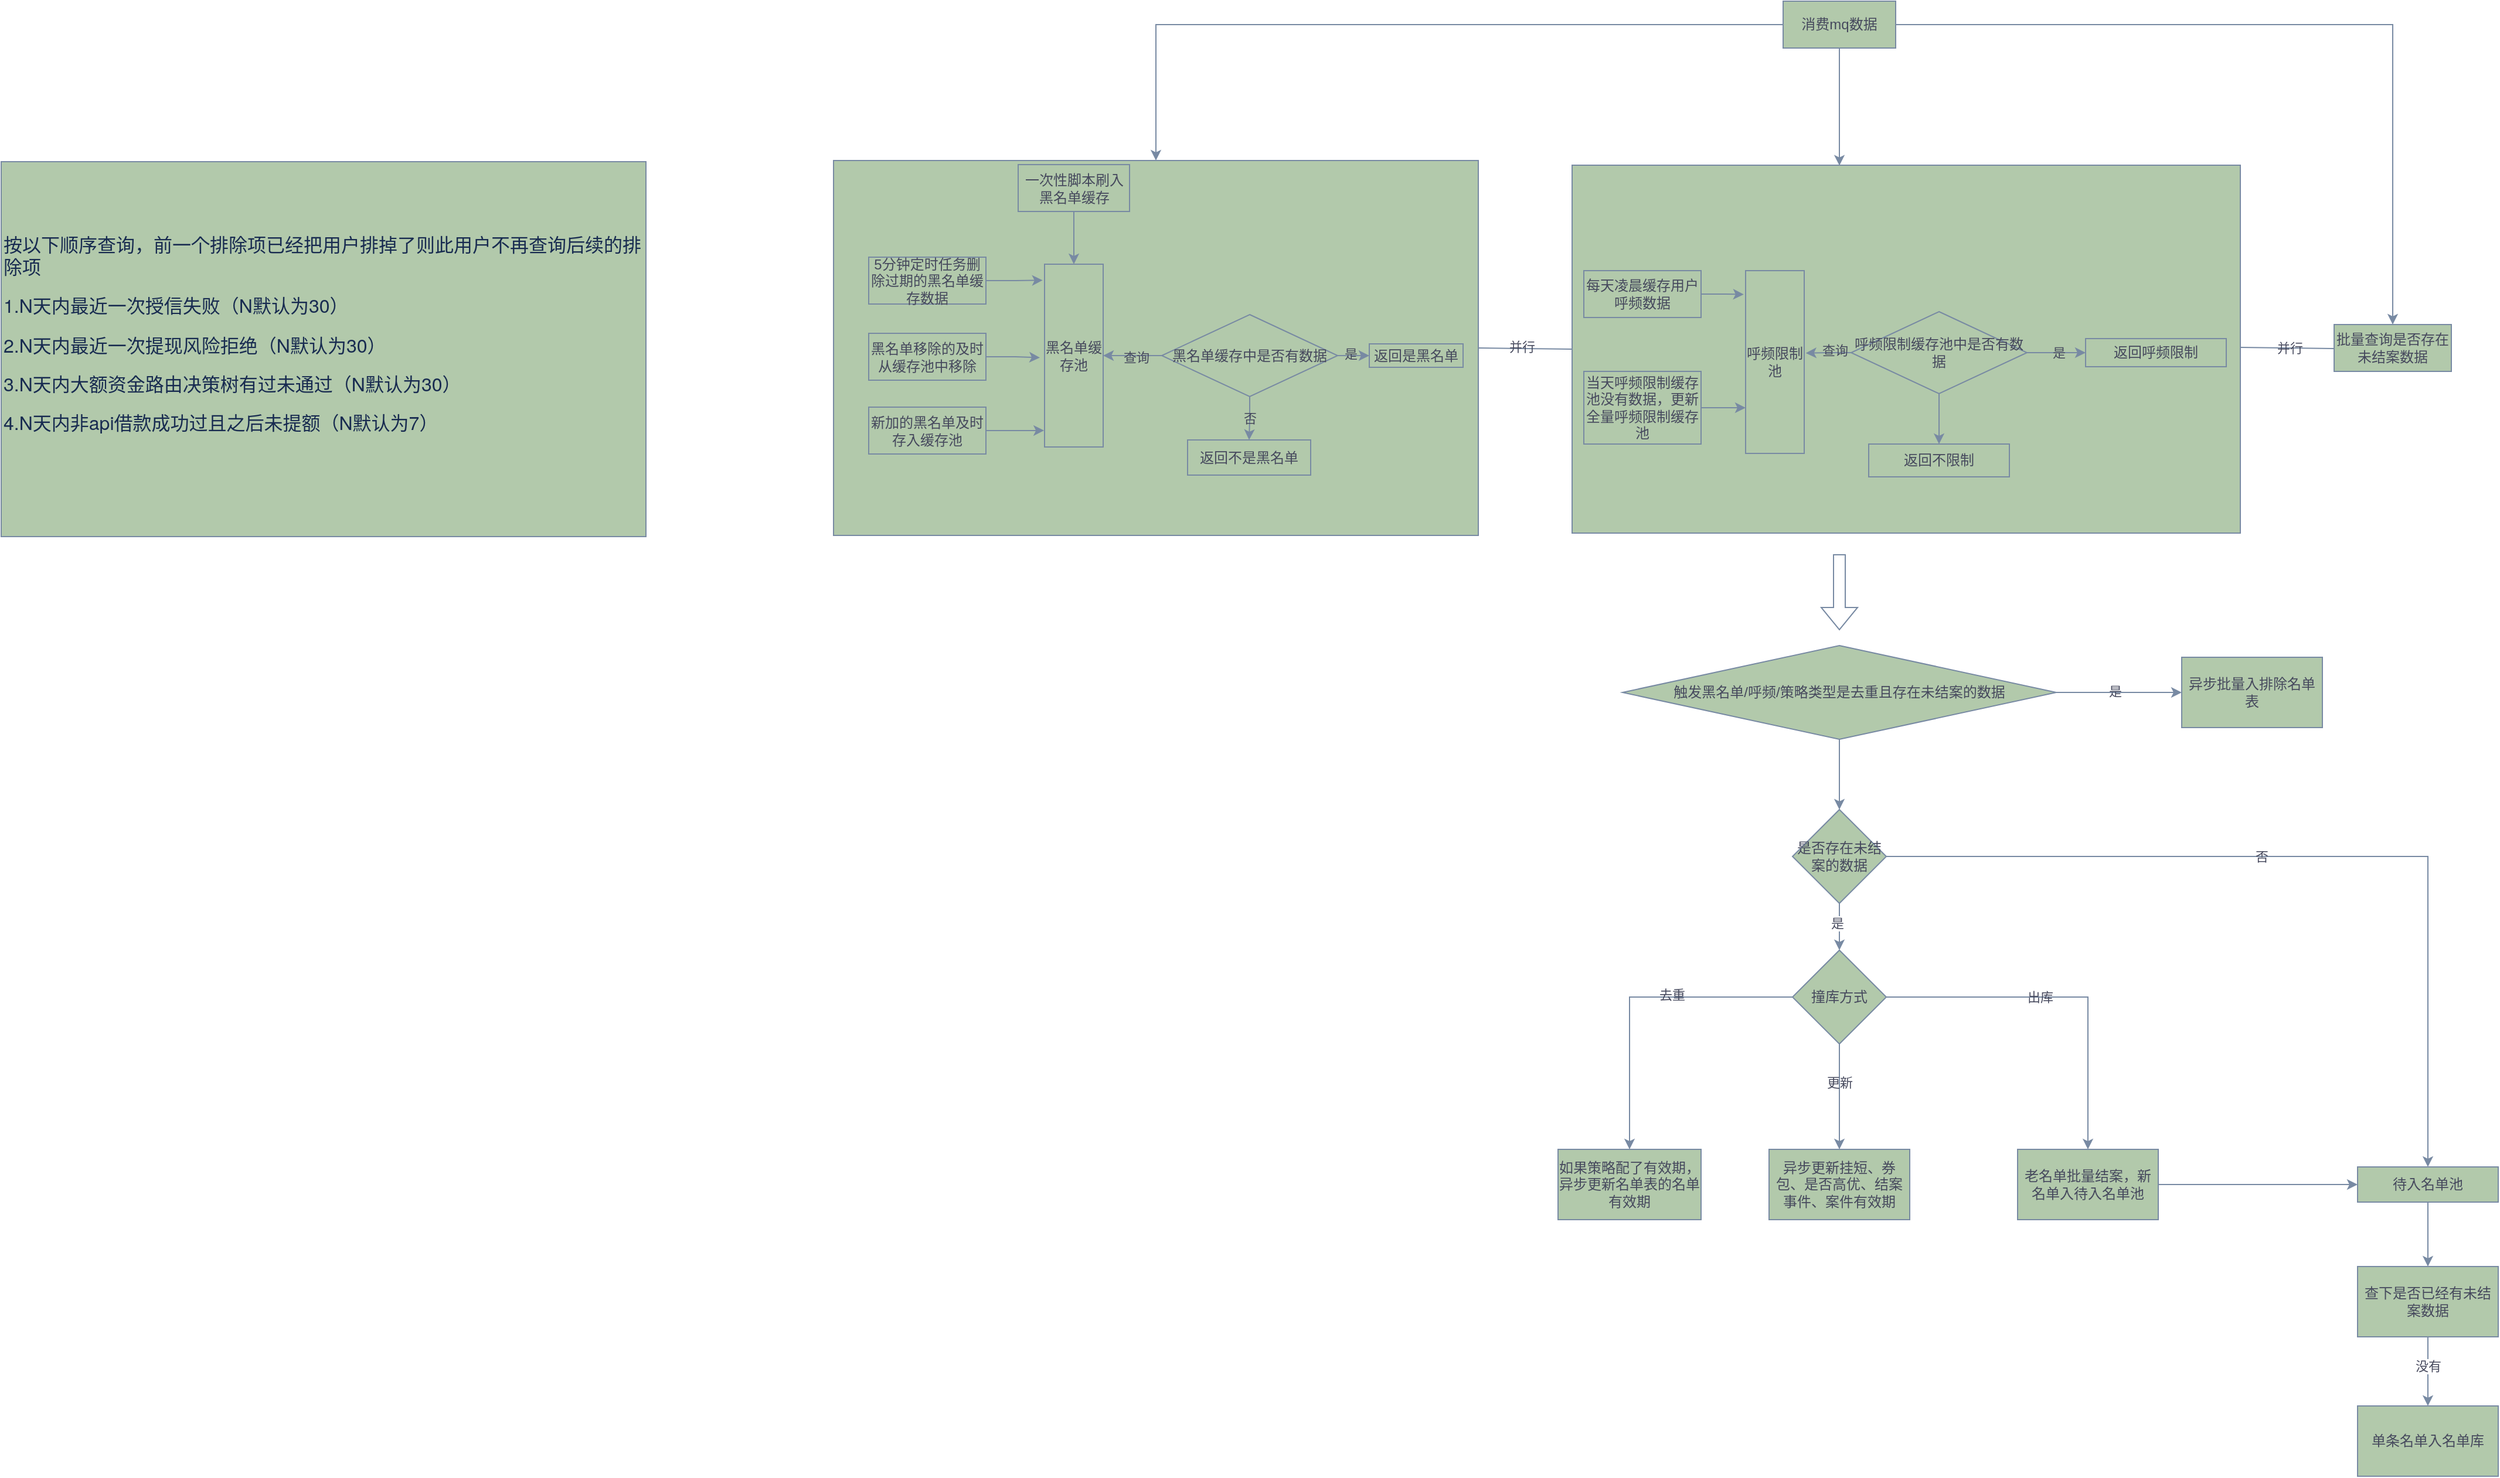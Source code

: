 <mxfile version="21.6.5" type="github">
  <diagram id="C5RBs43oDa-KdzZeNtuy" name="Page-1">
    <mxGraphModel dx="3472" dy="1068" grid="1" gridSize="10" guides="1" tooltips="1" connect="1" arrows="1" fold="1" page="1" pageScale="1" pageWidth="827" pageHeight="1169" math="0" shadow="0">
      <root>
        <mxCell id="WIyWlLk6GJQsqaUBKTNV-0" />
        <mxCell id="WIyWlLk6GJQsqaUBKTNV-1" parent="WIyWlLk6GJQsqaUBKTNV-0" />
        <mxCell id="b6NT6qah2utfIJMKQxDK-1" value="" style="rounded=0;whiteSpace=wrap;html=1;labelBackgroundColor=none;fillColor=#B2C9AB;strokeColor=#788AA3;fontColor=#46495D;" vertex="1" parent="WIyWlLk6GJQsqaUBKTNV-1">
          <mxGeometry x="-1240" y="247" width="550" height="320" as="geometry" />
        </mxCell>
        <mxCell id="kRNO9Mzyhtv_aaAjTweV-62" value="" style="rounded=0;whiteSpace=wrap;html=1;labelBackgroundColor=none;fillColor=#B2C9AB;strokeColor=#788AA3;fontColor=#46495D;" parent="WIyWlLk6GJQsqaUBKTNV-1" vertex="1">
          <mxGeometry x="100" y="250" width="570" height="314" as="geometry" />
        </mxCell>
        <mxCell id="kRNO9Mzyhtv_aaAjTweV-61" value="" style="rounded=0;whiteSpace=wrap;html=1;labelBackgroundColor=none;fillColor=#B2C9AB;strokeColor=#788AA3;fontColor=#46495D;" parent="WIyWlLk6GJQsqaUBKTNV-1" vertex="1">
          <mxGeometry x="-530" y="246" width="550" height="320" as="geometry" />
        </mxCell>
        <mxCell id="kRNO9Mzyhtv_aaAjTweV-65" style="edgeStyle=orthogonalEdgeStyle;rounded=0;orthogonalLoop=1;jettySize=auto;html=1;labelBackgroundColor=none;strokeColor=#788AA3;fontColor=default;" parent="WIyWlLk6GJQsqaUBKTNV-1" source="kRNO9Mzyhtv_aaAjTweV-0" target="kRNO9Mzyhtv_aaAjTweV-61" edge="1">
          <mxGeometry relative="1" as="geometry" />
        </mxCell>
        <mxCell id="kRNO9Mzyhtv_aaAjTweV-66" style="edgeStyle=orthogonalEdgeStyle;rounded=0;orthogonalLoop=1;jettySize=auto;html=1;entryX=0.4;entryY=0.001;entryDx=0;entryDy=0;entryPerimeter=0;labelBackgroundColor=none;strokeColor=#788AA3;fontColor=default;" parent="WIyWlLk6GJQsqaUBKTNV-1" source="kRNO9Mzyhtv_aaAjTweV-0" target="kRNO9Mzyhtv_aaAjTweV-62" edge="1">
          <mxGeometry relative="1" as="geometry" />
        </mxCell>
        <mxCell id="kRNO9Mzyhtv_aaAjTweV-67" style="edgeStyle=orthogonalEdgeStyle;rounded=0;orthogonalLoop=1;jettySize=auto;html=1;entryX=0.5;entryY=0;entryDx=0;entryDy=0;labelBackgroundColor=none;strokeColor=#788AA3;fontColor=default;" parent="WIyWlLk6GJQsqaUBKTNV-1" source="kRNO9Mzyhtv_aaAjTweV-0" target="kRNO9Mzyhtv_aaAjTweV-59" edge="1">
          <mxGeometry relative="1" as="geometry" />
        </mxCell>
        <mxCell id="kRNO9Mzyhtv_aaAjTweV-0" value="消费mq数据" style="rounded=0;whiteSpace=wrap;html=1;labelBackgroundColor=none;fillColor=#B2C9AB;strokeColor=#788AA3;fontColor=#46495D;" parent="WIyWlLk6GJQsqaUBKTNV-1" vertex="1">
          <mxGeometry x="280" y="110" width="96" height="40" as="geometry" />
        </mxCell>
        <mxCell id="kRNO9Mzyhtv_aaAjTweV-40" style="edgeStyle=orthogonalEdgeStyle;rounded=0;orthogonalLoop=1;jettySize=auto;html=1;entryX=-0.032;entryY=0.088;entryDx=0;entryDy=0;entryPerimeter=0;labelBackgroundColor=none;strokeColor=#788AA3;fontColor=default;" parent="WIyWlLk6GJQsqaUBKTNV-1" source="kRNO9Mzyhtv_aaAjTweV-20" target="kRNO9Mzyhtv_aaAjTweV-32" edge="1">
          <mxGeometry relative="1" as="geometry" />
        </mxCell>
        <mxCell id="kRNO9Mzyhtv_aaAjTweV-20" value="5分钟定时任务删除过期的黑名单缓存数据" style="rounded=0;whiteSpace=wrap;html=1;labelBackgroundColor=none;fillColor=#B2C9AB;strokeColor=#788AA3;fontColor=#46495D;" parent="WIyWlLk6GJQsqaUBKTNV-1" vertex="1">
          <mxGeometry x="-500" y="328.5" width="100" height="40" as="geometry" />
        </mxCell>
        <mxCell id="kRNO9Mzyhtv_aaAjTweV-29" value="" style="edgeStyle=orthogonalEdgeStyle;rounded=0;orthogonalLoop=1;jettySize=auto;html=1;labelBackgroundColor=none;strokeColor=#788AA3;fontColor=default;" parent="WIyWlLk6GJQsqaUBKTNV-1" source="kRNO9Mzyhtv_aaAjTweV-21" target="kRNO9Mzyhtv_aaAjTweV-28" edge="1">
          <mxGeometry relative="1" as="geometry" />
        </mxCell>
        <mxCell id="kRNO9Mzyhtv_aaAjTweV-48" value="否" style="edgeLabel;html=1;align=center;verticalAlign=middle;resizable=0;points=[];labelBackgroundColor=none;fontColor=#46495D;" parent="kRNO9Mzyhtv_aaAjTweV-29" vertex="1" connectable="0">
          <mxGeometry x="-0.049" relative="1" as="geometry">
            <mxPoint as="offset" />
          </mxGeometry>
        </mxCell>
        <mxCell id="kRNO9Mzyhtv_aaAjTweV-36" style="edgeStyle=orthogonalEdgeStyle;rounded=0;orthogonalLoop=1;jettySize=auto;html=1;entryX=1;entryY=0.5;entryDx=0;entryDy=0;labelBackgroundColor=none;strokeColor=#788AA3;fontColor=default;" parent="WIyWlLk6GJQsqaUBKTNV-1" source="kRNO9Mzyhtv_aaAjTweV-21" target="kRNO9Mzyhtv_aaAjTweV-32" edge="1">
          <mxGeometry relative="1" as="geometry" />
        </mxCell>
        <mxCell id="kRNO9Mzyhtv_aaAjTweV-50" value="查询" style="edgeLabel;html=1;align=center;verticalAlign=middle;resizable=0;points=[];labelBackgroundColor=none;fontColor=#46495D;" parent="kRNO9Mzyhtv_aaAjTweV-36" vertex="1" connectable="0">
          <mxGeometry x="0.099" y="1" relative="1" as="geometry">
            <mxPoint x="5" as="offset" />
          </mxGeometry>
        </mxCell>
        <mxCell id="kRNO9Mzyhtv_aaAjTweV-21" value="黑名单缓存中是否有数据" style="rhombus;whiteSpace=wrap;html=1;labelBackgroundColor=none;fillColor=#B2C9AB;strokeColor=#788AA3;fontColor=#46495D;" parent="WIyWlLk6GJQsqaUBKTNV-1" vertex="1">
          <mxGeometry x="-250" y="377.5" width="150" height="70" as="geometry" />
        </mxCell>
        <mxCell id="kRNO9Mzyhtv_aaAjTweV-27" value="" style="edgeStyle=orthogonalEdgeStyle;rounded=0;orthogonalLoop=1;jettySize=auto;html=1;labelBackgroundColor=none;strokeColor=#788AA3;fontColor=default;" parent="WIyWlLk6GJQsqaUBKTNV-1" source="kRNO9Mzyhtv_aaAjTweV-21" target="kRNO9Mzyhtv_aaAjTweV-26" edge="1">
          <mxGeometry relative="1" as="geometry">
            <mxPoint x="-100" y="412.5" as="sourcePoint" />
            <mxPoint x="-5" y="412.5" as="targetPoint" />
          </mxGeometry>
        </mxCell>
        <mxCell id="kRNO9Mzyhtv_aaAjTweV-49" value="是" style="edgeLabel;html=1;align=center;verticalAlign=middle;resizable=0;points=[];labelBackgroundColor=none;fontColor=#46495D;" parent="kRNO9Mzyhtv_aaAjTweV-27" vertex="1" connectable="0">
          <mxGeometry x="0.387" y="2" relative="1" as="geometry">
            <mxPoint as="offset" />
          </mxGeometry>
        </mxCell>
        <mxCell id="kRNO9Mzyhtv_aaAjTweV-26" value="返回是黑名单" style="whiteSpace=wrap;html=1;labelBackgroundColor=none;fillColor=#B2C9AB;strokeColor=#788AA3;fontColor=#46495D;" parent="WIyWlLk6GJQsqaUBKTNV-1" vertex="1">
          <mxGeometry x="-73" y="402.5" width="80" height="20" as="geometry" />
        </mxCell>
        <mxCell id="kRNO9Mzyhtv_aaAjTweV-28" value="返回不是黑名单" style="whiteSpace=wrap;html=1;labelBackgroundColor=none;fillColor=#B2C9AB;strokeColor=#788AA3;fontColor=#46495D;" parent="WIyWlLk6GJQsqaUBKTNV-1" vertex="1">
          <mxGeometry x="-228" y="484.5" width="105" height="30" as="geometry" />
        </mxCell>
        <mxCell id="kRNO9Mzyhtv_aaAjTweV-41" style="edgeStyle=orthogonalEdgeStyle;rounded=0;orthogonalLoop=1;jettySize=auto;html=1;entryX=-0.079;entryY=0.511;entryDx=0;entryDy=0;entryPerimeter=0;labelBackgroundColor=none;strokeColor=#788AA3;fontColor=default;" parent="WIyWlLk6GJQsqaUBKTNV-1" source="kRNO9Mzyhtv_aaAjTweV-30" target="kRNO9Mzyhtv_aaAjTweV-32" edge="1">
          <mxGeometry relative="1" as="geometry" />
        </mxCell>
        <mxCell id="kRNO9Mzyhtv_aaAjTweV-30" value="黑名单移除的及时从缓存池中移除" style="rounded=0;whiteSpace=wrap;html=1;labelBackgroundColor=none;fillColor=#B2C9AB;strokeColor=#788AA3;fontColor=#46495D;" parent="WIyWlLk6GJQsqaUBKTNV-1" vertex="1">
          <mxGeometry x="-500" y="393.5" width="100" height="40" as="geometry" />
        </mxCell>
        <mxCell id="kRNO9Mzyhtv_aaAjTweV-32" value="黑名单缓存池" style="rounded=0;whiteSpace=wrap;html=1;labelBackgroundColor=none;fillColor=#B2C9AB;strokeColor=#788AA3;fontColor=#46495D;" parent="WIyWlLk6GJQsqaUBKTNV-1" vertex="1">
          <mxGeometry x="-350" y="334.5" width="50" height="156" as="geometry" />
        </mxCell>
        <mxCell id="kRNO9Mzyhtv_aaAjTweV-47" style="edgeStyle=orthogonalEdgeStyle;rounded=0;orthogonalLoop=1;jettySize=auto;html=1;entryX=1.027;entryY=0.451;entryDx=0;entryDy=0;entryPerimeter=0;labelBackgroundColor=none;strokeColor=#788AA3;fontColor=default;" parent="WIyWlLk6GJQsqaUBKTNV-1" source="kRNO9Mzyhtv_aaAjTweV-37" target="kRNO9Mzyhtv_aaAjTweV-43" edge="1">
          <mxGeometry relative="1" as="geometry" />
        </mxCell>
        <mxCell id="kRNO9Mzyhtv_aaAjTweV-51" value="查询" style="edgeLabel;html=1;align=center;verticalAlign=middle;resizable=0;points=[];labelBackgroundColor=none;fontColor=#46495D;" parent="kRNO9Mzyhtv_aaAjTweV-47" vertex="1" connectable="0">
          <mxGeometry x="-0.286" y="-2" relative="1" as="geometry">
            <mxPoint as="offset" />
          </mxGeometry>
        </mxCell>
        <mxCell id="kRNO9Mzyhtv_aaAjTweV-53" value="" style="edgeStyle=orthogonalEdgeStyle;rounded=0;orthogonalLoop=1;jettySize=auto;html=1;labelBackgroundColor=none;strokeColor=#788AA3;fontColor=default;" parent="WIyWlLk6GJQsqaUBKTNV-1" source="kRNO9Mzyhtv_aaAjTweV-37" target="kRNO9Mzyhtv_aaAjTweV-52" edge="1">
          <mxGeometry relative="1" as="geometry" />
        </mxCell>
        <mxCell id="kRNO9Mzyhtv_aaAjTweV-54" value="是" style="edgeLabel;html=1;align=center;verticalAlign=middle;resizable=0;points=[];labelBackgroundColor=none;fontColor=#46495D;" parent="kRNO9Mzyhtv_aaAjTweV-53" vertex="1" connectable="0">
          <mxGeometry x="0.089" relative="1" as="geometry">
            <mxPoint as="offset" />
          </mxGeometry>
        </mxCell>
        <mxCell id="kRNO9Mzyhtv_aaAjTweV-56" value="" style="edgeStyle=orthogonalEdgeStyle;rounded=0;orthogonalLoop=1;jettySize=auto;html=1;labelBackgroundColor=none;strokeColor=#788AA3;fontColor=default;" parent="WIyWlLk6GJQsqaUBKTNV-1" source="kRNO9Mzyhtv_aaAjTweV-37" target="kRNO9Mzyhtv_aaAjTweV-55" edge="1">
          <mxGeometry relative="1" as="geometry" />
        </mxCell>
        <mxCell id="kRNO9Mzyhtv_aaAjTweV-37" value="呼频限制缓存池中是否有数据" style="rhombus;whiteSpace=wrap;html=1;labelBackgroundColor=none;fillColor=#B2C9AB;strokeColor=#788AA3;fontColor=#46495D;" parent="WIyWlLk6GJQsqaUBKTNV-1" vertex="1">
          <mxGeometry x="338" y="375" width="150" height="70" as="geometry" />
        </mxCell>
        <mxCell id="kRNO9Mzyhtv_aaAjTweV-45" style="edgeStyle=orthogonalEdgeStyle;rounded=0;orthogonalLoop=1;jettySize=auto;html=1;entryX=-0.032;entryY=0.13;entryDx=0;entryDy=0;entryPerimeter=0;labelBackgroundColor=none;strokeColor=#788AA3;fontColor=default;" parent="WIyWlLk6GJQsqaUBKTNV-1" source="kRNO9Mzyhtv_aaAjTweV-38" target="kRNO9Mzyhtv_aaAjTweV-43" edge="1">
          <mxGeometry relative="1" as="geometry" />
        </mxCell>
        <mxCell id="kRNO9Mzyhtv_aaAjTweV-38" value="每天凌晨缓存用户呼频数据" style="rounded=0;whiteSpace=wrap;html=1;labelBackgroundColor=none;fillColor=#B2C9AB;strokeColor=#788AA3;fontColor=#46495D;" parent="WIyWlLk6GJQsqaUBKTNV-1" vertex="1">
          <mxGeometry x="110" y="340" width="100" height="40" as="geometry" />
        </mxCell>
        <mxCell id="kRNO9Mzyhtv_aaAjTweV-42" style="edgeStyle=orthogonalEdgeStyle;rounded=0;orthogonalLoop=1;jettySize=auto;html=1;entryX=-0.008;entryY=0.91;entryDx=0;entryDy=0;entryPerimeter=0;labelBackgroundColor=none;strokeColor=#788AA3;fontColor=default;" parent="WIyWlLk6GJQsqaUBKTNV-1" source="kRNO9Mzyhtv_aaAjTweV-39" target="kRNO9Mzyhtv_aaAjTweV-32" edge="1">
          <mxGeometry relative="1" as="geometry" />
        </mxCell>
        <mxCell id="kRNO9Mzyhtv_aaAjTweV-39" value="新加的黑名单及时存入缓存池" style="rounded=0;whiteSpace=wrap;html=1;labelBackgroundColor=none;fillColor=#B2C9AB;strokeColor=#788AA3;fontColor=#46495D;" parent="WIyWlLk6GJQsqaUBKTNV-1" vertex="1">
          <mxGeometry x="-500" y="456.5" width="100" height="40" as="geometry" />
        </mxCell>
        <mxCell id="kRNO9Mzyhtv_aaAjTweV-43" value="呼频限制池" style="rounded=0;whiteSpace=wrap;html=1;labelBackgroundColor=none;fillColor=#B2C9AB;strokeColor=#788AA3;fontColor=#46495D;" parent="WIyWlLk6GJQsqaUBKTNV-1" vertex="1">
          <mxGeometry x="248" y="340" width="50" height="156" as="geometry" />
        </mxCell>
        <mxCell id="kRNO9Mzyhtv_aaAjTweV-46" style="edgeStyle=orthogonalEdgeStyle;rounded=0;orthogonalLoop=1;jettySize=auto;html=1;entryX=0;entryY=0.75;entryDx=0;entryDy=0;labelBackgroundColor=none;strokeColor=#788AA3;fontColor=default;" parent="WIyWlLk6GJQsqaUBKTNV-1" source="kRNO9Mzyhtv_aaAjTweV-44" target="kRNO9Mzyhtv_aaAjTweV-43" edge="1">
          <mxGeometry relative="1" as="geometry" />
        </mxCell>
        <mxCell id="kRNO9Mzyhtv_aaAjTweV-44" value="当天呼频限制缓存池没有数据，更新全量呼频限制缓存池" style="rounded=0;whiteSpace=wrap;html=1;labelBackgroundColor=none;fillColor=#B2C9AB;strokeColor=#788AA3;fontColor=#46495D;" parent="WIyWlLk6GJQsqaUBKTNV-1" vertex="1">
          <mxGeometry x="110" y="426" width="100" height="62" as="geometry" />
        </mxCell>
        <mxCell id="kRNO9Mzyhtv_aaAjTweV-52" value="返回呼频限制" style="whiteSpace=wrap;html=1;labelBackgroundColor=none;fillColor=#B2C9AB;strokeColor=#788AA3;fontColor=#46495D;" parent="WIyWlLk6GJQsqaUBKTNV-1" vertex="1">
          <mxGeometry x="538" y="398" width="120" height="24" as="geometry" />
        </mxCell>
        <mxCell id="kRNO9Mzyhtv_aaAjTweV-55" value="返回不限制" style="whiteSpace=wrap;html=1;labelBackgroundColor=none;fillColor=#B2C9AB;strokeColor=#788AA3;fontColor=#46495D;" parent="WIyWlLk6GJQsqaUBKTNV-1" vertex="1">
          <mxGeometry x="353" y="488" width="120" height="28" as="geometry" />
        </mxCell>
        <mxCell id="kRNO9Mzyhtv_aaAjTweV-58" style="edgeStyle=orthogonalEdgeStyle;rounded=0;orthogonalLoop=1;jettySize=auto;html=1;entryX=0.5;entryY=0;entryDx=0;entryDy=0;labelBackgroundColor=none;strokeColor=#788AA3;fontColor=default;" parent="WIyWlLk6GJQsqaUBKTNV-1" source="kRNO9Mzyhtv_aaAjTweV-57" target="kRNO9Mzyhtv_aaAjTweV-32" edge="1">
          <mxGeometry relative="1" as="geometry" />
        </mxCell>
        <mxCell id="kRNO9Mzyhtv_aaAjTweV-57" value="一次性脚本刷入黑名单缓存" style="rounded=0;whiteSpace=wrap;html=1;labelBackgroundColor=none;fillColor=#B2C9AB;strokeColor=#788AA3;fontColor=#46495D;" parent="WIyWlLk6GJQsqaUBKTNV-1" vertex="1">
          <mxGeometry x="-372.5" y="249.5" width="95" height="40" as="geometry" />
        </mxCell>
        <mxCell id="kRNO9Mzyhtv_aaAjTweV-59" value="批量查询是否存在未结案数据" style="rounded=0;whiteSpace=wrap;html=1;labelBackgroundColor=none;fillColor=#B2C9AB;strokeColor=#788AA3;fontColor=#46495D;" parent="WIyWlLk6GJQsqaUBKTNV-1" vertex="1">
          <mxGeometry x="750" y="386" width="100" height="40" as="geometry" />
        </mxCell>
        <mxCell id="kRNO9Mzyhtv_aaAjTweV-63" value="" style="endArrow=none;html=1;rounded=0;exitX=1;exitY=0.5;exitDx=0;exitDy=0;entryX=0;entryY=0.5;entryDx=0;entryDy=0;labelBackgroundColor=none;strokeColor=#788AA3;fontColor=default;" parent="WIyWlLk6GJQsqaUBKTNV-1" source="kRNO9Mzyhtv_aaAjTweV-61" target="kRNO9Mzyhtv_aaAjTweV-62" edge="1">
          <mxGeometry width="50" height="50" relative="1" as="geometry">
            <mxPoint x="40" y="402.5" as="sourcePoint" />
            <mxPoint x="90" y="352.5" as="targetPoint" />
          </mxGeometry>
        </mxCell>
        <mxCell id="kRNO9Mzyhtv_aaAjTweV-68" value="并行" style="edgeLabel;html=1;align=center;verticalAlign=middle;resizable=0;points=[];labelBackgroundColor=none;fontColor=#46495D;" parent="kRNO9Mzyhtv_aaAjTweV-63" vertex="1" connectable="0">
          <mxGeometry x="-0.07" y="2" relative="1" as="geometry">
            <mxPoint as="offset" />
          </mxGeometry>
        </mxCell>
        <mxCell id="kRNO9Mzyhtv_aaAjTweV-64" value="" style="endArrow=none;html=1;rounded=0;exitX=1;exitY=0.5;exitDx=0;exitDy=0;entryX=0;entryY=0.5;entryDx=0;entryDy=0;labelBackgroundColor=none;strokeColor=#788AA3;fontColor=default;" parent="WIyWlLk6GJQsqaUBKTNV-1" edge="1">
          <mxGeometry width="50" height="50" relative="1" as="geometry">
            <mxPoint x="670" y="405.5" as="sourcePoint" />
            <mxPoint x="750" y="406.5" as="targetPoint" />
          </mxGeometry>
        </mxCell>
        <mxCell id="kRNO9Mzyhtv_aaAjTweV-69" value="并行" style="edgeLabel;html=1;align=center;verticalAlign=middle;resizable=0;points=[];labelBackgroundColor=none;fontColor=#46495D;" parent="kRNO9Mzyhtv_aaAjTweV-64" vertex="1" connectable="0">
          <mxGeometry x="0.034" relative="1" as="geometry">
            <mxPoint as="offset" />
          </mxGeometry>
        </mxCell>
        <mxCell id="kRNO9Mzyhtv_aaAjTweV-75" value="" style="edgeStyle=orthogonalEdgeStyle;rounded=0;orthogonalLoop=1;jettySize=auto;html=1;labelBackgroundColor=none;strokeColor=#788AA3;fontColor=default;" parent="WIyWlLk6GJQsqaUBKTNV-1" source="kRNO9Mzyhtv_aaAjTweV-73" target="kRNO9Mzyhtv_aaAjTweV-74" edge="1">
          <mxGeometry relative="1" as="geometry" />
        </mxCell>
        <mxCell id="kRNO9Mzyhtv_aaAjTweV-76" value="是" style="edgeLabel;html=1;align=center;verticalAlign=middle;resizable=0;points=[];labelBackgroundColor=none;fontColor=#46495D;" parent="kRNO9Mzyhtv_aaAjTweV-75" vertex="1" connectable="0">
          <mxGeometry x="-0.079" y="1" relative="1" as="geometry">
            <mxPoint as="offset" />
          </mxGeometry>
        </mxCell>
        <mxCell id="kRNO9Mzyhtv_aaAjTweV-79" style="edgeStyle=orthogonalEdgeStyle;rounded=0;orthogonalLoop=1;jettySize=auto;html=1;entryX=0.5;entryY=0;entryDx=0;entryDy=0;labelBackgroundColor=none;strokeColor=#788AA3;fontColor=default;" parent="WIyWlLk6GJQsqaUBKTNV-1" source="kRNO9Mzyhtv_aaAjTweV-73" target="kRNO9Mzyhtv_aaAjTweV-78" edge="1">
          <mxGeometry relative="1" as="geometry" />
        </mxCell>
        <mxCell id="kRNO9Mzyhtv_aaAjTweV-73" value="触发黑名单/呼频/策略类型是去重且存在未结案的数据" style="rhombus;whiteSpace=wrap;html=1;labelBackgroundColor=none;fillColor=#B2C9AB;strokeColor=#788AA3;fontColor=#46495D;" parent="WIyWlLk6GJQsqaUBKTNV-1" vertex="1">
          <mxGeometry x="143" y="660" width="370" height="80" as="geometry" />
        </mxCell>
        <mxCell id="kRNO9Mzyhtv_aaAjTweV-74" value="异步批量入排除名单表" style="whiteSpace=wrap;html=1;labelBackgroundColor=none;fillColor=#B2C9AB;strokeColor=#788AA3;fontColor=#46495D;" parent="WIyWlLk6GJQsqaUBKTNV-1" vertex="1">
          <mxGeometry x="620" y="670" width="120" height="60" as="geometry" />
        </mxCell>
        <mxCell id="kRNO9Mzyhtv_aaAjTweV-77" value="" style="shape=flexArrow;endArrow=classic;html=1;rounded=0;labelBackgroundColor=none;strokeColor=#788AA3;fontColor=default;" parent="WIyWlLk6GJQsqaUBKTNV-1" edge="1">
          <mxGeometry width="50" height="50" relative="1" as="geometry">
            <mxPoint x="328" y="582" as="sourcePoint" />
            <mxPoint x="328" y="647" as="targetPoint" />
          </mxGeometry>
        </mxCell>
        <mxCell id="kRNO9Mzyhtv_aaAjTweV-83" value="" style="edgeStyle=orthogonalEdgeStyle;rounded=0;orthogonalLoop=1;jettySize=auto;html=1;labelBackgroundColor=none;strokeColor=#788AA3;fontColor=default;" parent="WIyWlLk6GJQsqaUBKTNV-1" source="kRNO9Mzyhtv_aaAjTweV-78" target="kRNO9Mzyhtv_aaAjTweV-82" edge="1">
          <mxGeometry relative="1" as="geometry" />
        </mxCell>
        <mxCell id="kRNO9Mzyhtv_aaAjTweV-84" value="否" style="edgeLabel;html=1;align=center;verticalAlign=middle;resizable=0;points=[];labelBackgroundColor=none;fontColor=#46495D;" parent="kRNO9Mzyhtv_aaAjTweV-83" vertex="1" connectable="0">
          <mxGeometry x="-0.121" relative="1" as="geometry">
            <mxPoint as="offset" />
          </mxGeometry>
        </mxCell>
        <mxCell id="kRNO9Mzyhtv_aaAjTweV-86" value="" style="edgeStyle=orthogonalEdgeStyle;rounded=0;orthogonalLoop=1;jettySize=auto;html=1;labelBackgroundColor=none;strokeColor=#788AA3;fontColor=default;" parent="WIyWlLk6GJQsqaUBKTNV-1" source="kRNO9Mzyhtv_aaAjTweV-78" target="kRNO9Mzyhtv_aaAjTweV-85" edge="1">
          <mxGeometry relative="1" as="geometry">
            <Array as="points">
              <mxPoint x="328" y="890" />
              <mxPoint x="328" y="890" />
            </Array>
          </mxGeometry>
        </mxCell>
        <mxCell id="kRNO9Mzyhtv_aaAjTweV-102" value="是" style="edgeLabel;html=1;align=center;verticalAlign=middle;resizable=0;points=[];fontColor=#46495D;" parent="kRNO9Mzyhtv_aaAjTweV-86" vertex="1" connectable="0">
          <mxGeometry x="-0.145" y="-2" relative="1" as="geometry">
            <mxPoint as="offset" />
          </mxGeometry>
        </mxCell>
        <mxCell id="kRNO9Mzyhtv_aaAjTweV-78" value="是否存在未结案的数据" style="rhombus;whiteSpace=wrap;html=1;labelBackgroundColor=none;fillColor=#B2C9AB;strokeColor=#788AA3;fontColor=#46495D;" parent="WIyWlLk6GJQsqaUBKTNV-1" vertex="1">
          <mxGeometry x="288" y="800" width="80" height="80" as="geometry" />
        </mxCell>
        <mxCell id="kRNO9Mzyhtv_aaAjTweV-101" value="" style="edgeStyle=orthogonalEdgeStyle;rounded=0;orthogonalLoop=1;jettySize=auto;html=1;labelBackgroundColor=none;strokeColor=#788AA3;fontColor=default;" parent="WIyWlLk6GJQsqaUBKTNV-1" source="kRNO9Mzyhtv_aaAjTweV-82" target="kRNO9Mzyhtv_aaAjTweV-100" edge="1">
          <mxGeometry relative="1" as="geometry" />
        </mxCell>
        <mxCell id="kRNO9Mzyhtv_aaAjTweV-82" value="待入名单池" style="whiteSpace=wrap;html=1;labelBackgroundColor=none;fillColor=#B2C9AB;strokeColor=#788AA3;fontColor=#46495D;" parent="WIyWlLk6GJQsqaUBKTNV-1" vertex="1">
          <mxGeometry x="770" y="1105" width="120" height="30" as="geometry" />
        </mxCell>
        <mxCell id="kRNO9Mzyhtv_aaAjTweV-88" style="edgeStyle=orthogonalEdgeStyle;rounded=0;orthogonalLoop=1;jettySize=auto;html=1;entryX=0.5;entryY=0;entryDx=0;entryDy=0;labelBackgroundColor=none;strokeColor=#788AA3;fontColor=default;" parent="WIyWlLk6GJQsqaUBKTNV-1" source="kRNO9Mzyhtv_aaAjTweV-85" target="kRNO9Mzyhtv_aaAjTweV-91" edge="1">
          <mxGeometry relative="1" as="geometry">
            <mxPoint x="210" y="1040" as="targetPoint" />
          </mxGeometry>
        </mxCell>
        <mxCell id="kRNO9Mzyhtv_aaAjTweV-89" value="去重" style="edgeLabel;html=1;align=center;verticalAlign=middle;resizable=0;points=[];labelBackgroundColor=none;fontColor=#46495D;" parent="kRNO9Mzyhtv_aaAjTweV-88" vertex="1" connectable="0">
          <mxGeometry x="-0.236" y="-2" relative="1" as="geometry">
            <mxPoint as="offset" />
          </mxGeometry>
        </mxCell>
        <mxCell id="kRNO9Mzyhtv_aaAjTweV-93" value="" style="edgeStyle=orthogonalEdgeStyle;rounded=0;orthogonalLoop=1;jettySize=auto;html=1;labelBackgroundColor=none;strokeColor=#788AA3;fontColor=default;" parent="WIyWlLk6GJQsqaUBKTNV-1" source="kRNO9Mzyhtv_aaAjTweV-85" target="kRNO9Mzyhtv_aaAjTweV-92" edge="1">
          <mxGeometry relative="1" as="geometry" />
        </mxCell>
        <mxCell id="kRNO9Mzyhtv_aaAjTweV-94" value="更新" style="edgeLabel;html=1;align=center;verticalAlign=middle;resizable=0;points=[];labelBackgroundColor=none;fontColor=#46495D;" parent="kRNO9Mzyhtv_aaAjTweV-93" vertex="1" connectable="0">
          <mxGeometry x="-0.524" relative="1" as="geometry">
            <mxPoint y="11" as="offset" />
          </mxGeometry>
        </mxCell>
        <mxCell id="kRNO9Mzyhtv_aaAjTweV-96" style="edgeStyle=orthogonalEdgeStyle;rounded=0;orthogonalLoop=1;jettySize=auto;html=1;entryX=0.5;entryY=0;entryDx=0;entryDy=0;labelBackgroundColor=none;strokeColor=#788AA3;fontColor=default;" parent="WIyWlLk6GJQsqaUBKTNV-1" source="kRNO9Mzyhtv_aaAjTweV-85" target="kRNO9Mzyhtv_aaAjTweV-98" edge="1">
          <mxGeometry relative="1" as="geometry">
            <mxPoint x="488" y="960" as="targetPoint" />
          </mxGeometry>
        </mxCell>
        <mxCell id="kRNO9Mzyhtv_aaAjTweV-97" value="出库" style="edgeLabel;html=1;align=center;verticalAlign=middle;resizable=0;points=[];labelBackgroundColor=none;fontColor=#46495D;" parent="kRNO9Mzyhtv_aaAjTweV-96" vertex="1" connectable="0">
          <mxGeometry x="-0.134" relative="1" as="geometry">
            <mxPoint as="offset" />
          </mxGeometry>
        </mxCell>
        <mxCell id="kRNO9Mzyhtv_aaAjTweV-85" value="撞库方式" style="rhombus;whiteSpace=wrap;html=1;labelBackgroundColor=none;fillColor=#B2C9AB;strokeColor=#788AA3;fontColor=#46495D;" parent="WIyWlLk6GJQsqaUBKTNV-1" vertex="1">
          <mxGeometry x="288" y="920" width="80" height="80" as="geometry" />
        </mxCell>
        <mxCell id="kRNO9Mzyhtv_aaAjTweV-91" value="如果策略配了有效期，异步更新名单表的名单有效期" style="rounded=0;whiteSpace=wrap;html=1;labelBackgroundColor=none;fillColor=#B2C9AB;strokeColor=#788AA3;fontColor=#46495D;" parent="WIyWlLk6GJQsqaUBKTNV-1" vertex="1">
          <mxGeometry x="88" y="1090" width="122" height="60" as="geometry" />
        </mxCell>
        <mxCell id="kRNO9Mzyhtv_aaAjTweV-92" value="异步更新挂短、券包、是否高优、结案事件、案件有效期" style="whiteSpace=wrap;html=1;labelBackgroundColor=none;fillColor=#B2C9AB;strokeColor=#788AA3;fontColor=#46495D;" parent="WIyWlLk6GJQsqaUBKTNV-1" vertex="1">
          <mxGeometry x="268" y="1090" width="120" height="60" as="geometry" />
        </mxCell>
        <mxCell id="kRNO9Mzyhtv_aaAjTweV-99" style="edgeStyle=orthogonalEdgeStyle;rounded=0;orthogonalLoop=1;jettySize=auto;html=1;entryX=0;entryY=0.5;entryDx=0;entryDy=0;labelBackgroundColor=none;strokeColor=#788AA3;fontColor=default;" parent="WIyWlLk6GJQsqaUBKTNV-1" source="kRNO9Mzyhtv_aaAjTweV-98" target="kRNO9Mzyhtv_aaAjTweV-82" edge="1">
          <mxGeometry relative="1" as="geometry">
            <Array as="points">
              <mxPoint x="700" y="1120" />
              <mxPoint x="700" y="1120" />
            </Array>
          </mxGeometry>
        </mxCell>
        <mxCell id="kRNO9Mzyhtv_aaAjTweV-98" value="老名单批量结案，新名单入待入名单池" style="whiteSpace=wrap;html=1;labelBackgroundColor=none;fillColor=#B2C9AB;strokeColor=#788AA3;fontColor=#46495D;" parent="WIyWlLk6GJQsqaUBKTNV-1" vertex="1">
          <mxGeometry x="480" y="1090" width="120" height="60" as="geometry" />
        </mxCell>
        <mxCell id="kRNO9Mzyhtv_aaAjTweV-104" value="" style="edgeStyle=orthogonalEdgeStyle;rounded=0;orthogonalLoop=1;jettySize=auto;html=1;strokeColor=#788AA3;fontColor=#46495D;fillColor=#B2C9AB;" parent="WIyWlLk6GJQsqaUBKTNV-1" source="kRNO9Mzyhtv_aaAjTweV-100" target="kRNO9Mzyhtv_aaAjTweV-103" edge="1">
          <mxGeometry relative="1" as="geometry" />
        </mxCell>
        <mxCell id="kRNO9Mzyhtv_aaAjTweV-105" value="没有" style="edgeLabel;html=1;align=center;verticalAlign=middle;resizable=0;points=[];fontColor=#46495D;" parent="kRNO9Mzyhtv_aaAjTweV-104" vertex="1" connectable="0">
          <mxGeometry x="-0.147" relative="1" as="geometry">
            <mxPoint as="offset" />
          </mxGeometry>
        </mxCell>
        <mxCell id="kRNO9Mzyhtv_aaAjTweV-100" value="查下是否已经有未结案数据" style="whiteSpace=wrap;html=1;labelBackgroundColor=none;fillColor=#B2C9AB;strokeColor=#788AA3;fontColor=#46495D;" parent="WIyWlLk6GJQsqaUBKTNV-1" vertex="1">
          <mxGeometry x="770" y="1190" width="120" height="60" as="geometry" />
        </mxCell>
        <mxCell id="kRNO9Mzyhtv_aaAjTweV-103" value="单条名单入名单库" style="whiteSpace=wrap;html=1;fillColor=#B2C9AB;strokeColor=#788AA3;fontColor=#46495D;labelBackgroundColor=none;" parent="WIyWlLk6GJQsqaUBKTNV-1" vertex="1">
          <mxGeometry x="770" y="1309" width="120" height="60" as="geometry" />
        </mxCell>
        <mxCell id="b6NT6qah2utfIJMKQxDK-0" value="&lt;p style=&quot;word-break: break-word; margin: 0px 0px 1em; padding: 0px; list-style: none; line-height: inherit; cursor: text; color: rgb(24, 43, 80); font-family: &amp;quot;Microsoft YaHei&amp;quot;, &amp;quot;Helvetica Neue&amp;quot;, &amp;quot;PingFang SC&amp;quot;, sans-serif; font-size: 14px; font-style: normal; font-variant-ligatures: normal; font-variant-caps: normal; font-weight: 400; letter-spacing: normal; orphans: 2; text-align: left; text-indent: 0px; text-transform: none; widows: 2; word-spacing: 0px; -webkit-text-stroke-width: 0px; text-decoration-thickness: initial; text-decoration-style: initial; text-decoration-color: initial;&quot;&gt;&lt;span style=&quot;word-break: break-word; line-height: inherit; font-size: 16px;&quot;&gt;按以下顺序查询，前一个排除项已经把用户排掉了则此用户不再查询后续的排除项&lt;/span&gt;&lt;/p&gt;&lt;p style=&quot;word-break: break-word; margin: 0px 0px 1em; padding: 0px; list-style: none; line-height: inherit; cursor: text; color: rgb(24, 43, 80); font-family: &amp;quot;Microsoft YaHei&amp;quot;, &amp;quot;Helvetica Neue&amp;quot;, &amp;quot;PingFang SC&amp;quot;, sans-serif; font-size: 14px; font-style: normal; font-variant-ligatures: normal; font-variant-caps: normal; font-weight: 400; letter-spacing: normal; orphans: 2; text-align: left; text-indent: 0px; text-transform: none; widows: 2; word-spacing: 0px; -webkit-text-stroke-width: 0px; text-decoration-thickness: initial; text-decoration-style: initial; text-decoration-color: initial;&quot;&gt;&lt;span style=&quot;word-break: break-word; line-height: inherit; font-size: 16px;&quot;&gt;1.N天内最近一次授信失败（N默认为30）&lt;/span&gt;&lt;/p&gt;&lt;p style=&quot;word-break: break-word; margin: 0px 0px 1em; padding: 0px; list-style: none; line-height: inherit; cursor: text; color: rgb(24, 43, 80); font-family: &amp;quot;Microsoft YaHei&amp;quot;, &amp;quot;Helvetica Neue&amp;quot;, &amp;quot;PingFang SC&amp;quot;, sans-serif; font-size: 14px; font-style: normal; font-variant-ligatures: normal; font-variant-caps: normal; font-weight: 400; letter-spacing: normal; orphans: 2; text-align: left; text-indent: 0px; text-transform: none; widows: 2; word-spacing: 0px; -webkit-text-stroke-width: 0px; text-decoration-thickness: initial; text-decoration-style: initial; text-decoration-color: initial;&quot;&gt;&lt;span style=&quot;word-break: break-word; line-height: inherit; font-size: 16px;&quot;&gt;2.N天内最近一次提现风险拒绝（N默认为30）&lt;/span&gt;&lt;/p&gt;&lt;p style=&quot;word-break: break-word; margin: 0px 0px 1em; padding: 0px; list-style: none; line-height: inherit; cursor: text; color: rgb(24, 43, 80); font-family: &amp;quot;Microsoft YaHei&amp;quot;, &amp;quot;Helvetica Neue&amp;quot;, &amp;quot;PingFang SC&amp;quot;, sans-serif; font-size: 14px; font-style: normal; font-variant-ligatures: normal; font-variant-caps: normal; font-weight: 400; letter-spacing: normal; orphans: 2; text-align: left; text-indent: 0px; text-transform: none; widows: 2; word-spacing: 0px; -webkit-text-stroke-width: 0px; text-decoration-thickness: initial; text-decoration-style: initial; text-decoration-color: initial;&quot;&gt;&lt;span style=&quot;word-break: break-word; line-height: inherit; font-size: 16px;&quot;&gt;3.N天内大额资金路由决策树有过未通过（N默认为30）&lt;/span&gt;&lt;/p&gt;&lt;p style=&quot;word-break: break-word; margin: 0px 0px 1em; padding: 0px; list-style: none; line-height: inherit; cursor: text; color: rgb(24, 43, 80); font-family: &amp;quot;Microsoft YaHei&amp;quot;, &amp;quot;Helvetica Neue&amp;quot;, &amp;quot;PingFang SC&amp;quot;, sans-serif; font-size: 14px; font-style: normal; font-variant-ligatures: normal; font-variant-caps: normal; font-weight: 400; letter-spacing: normal; orphans: 2; text-align: left; text-indent: 0px; text-transform: none; widows: 2; word-spacing: 0px; -webkit-text-stroke-width: 0px; text-decoration-thickness: initial; text-decoration-style: initial; text-decoration-color: initial;&quot;&gt;&lt;span style=&quot;word-break: break-word; line-height: inherit; font-size: 16px;&quot;&gt;4.N天内非api借款成功过且之后未提额（N默认为7）&lt;/span&gt;&lt;/p&gt;" style="text;whiteSpace=wrap;html=1;" vertex="1" parent="WIyWlLk6GJQsqaUBKTNV-1">
          <mxGeometry x="-1240" y="301" width="560" height="210" as="geometry" />
        </mxCell>
      </root>
    </mxGraphModel>
  </diagram>
</mxfile>
